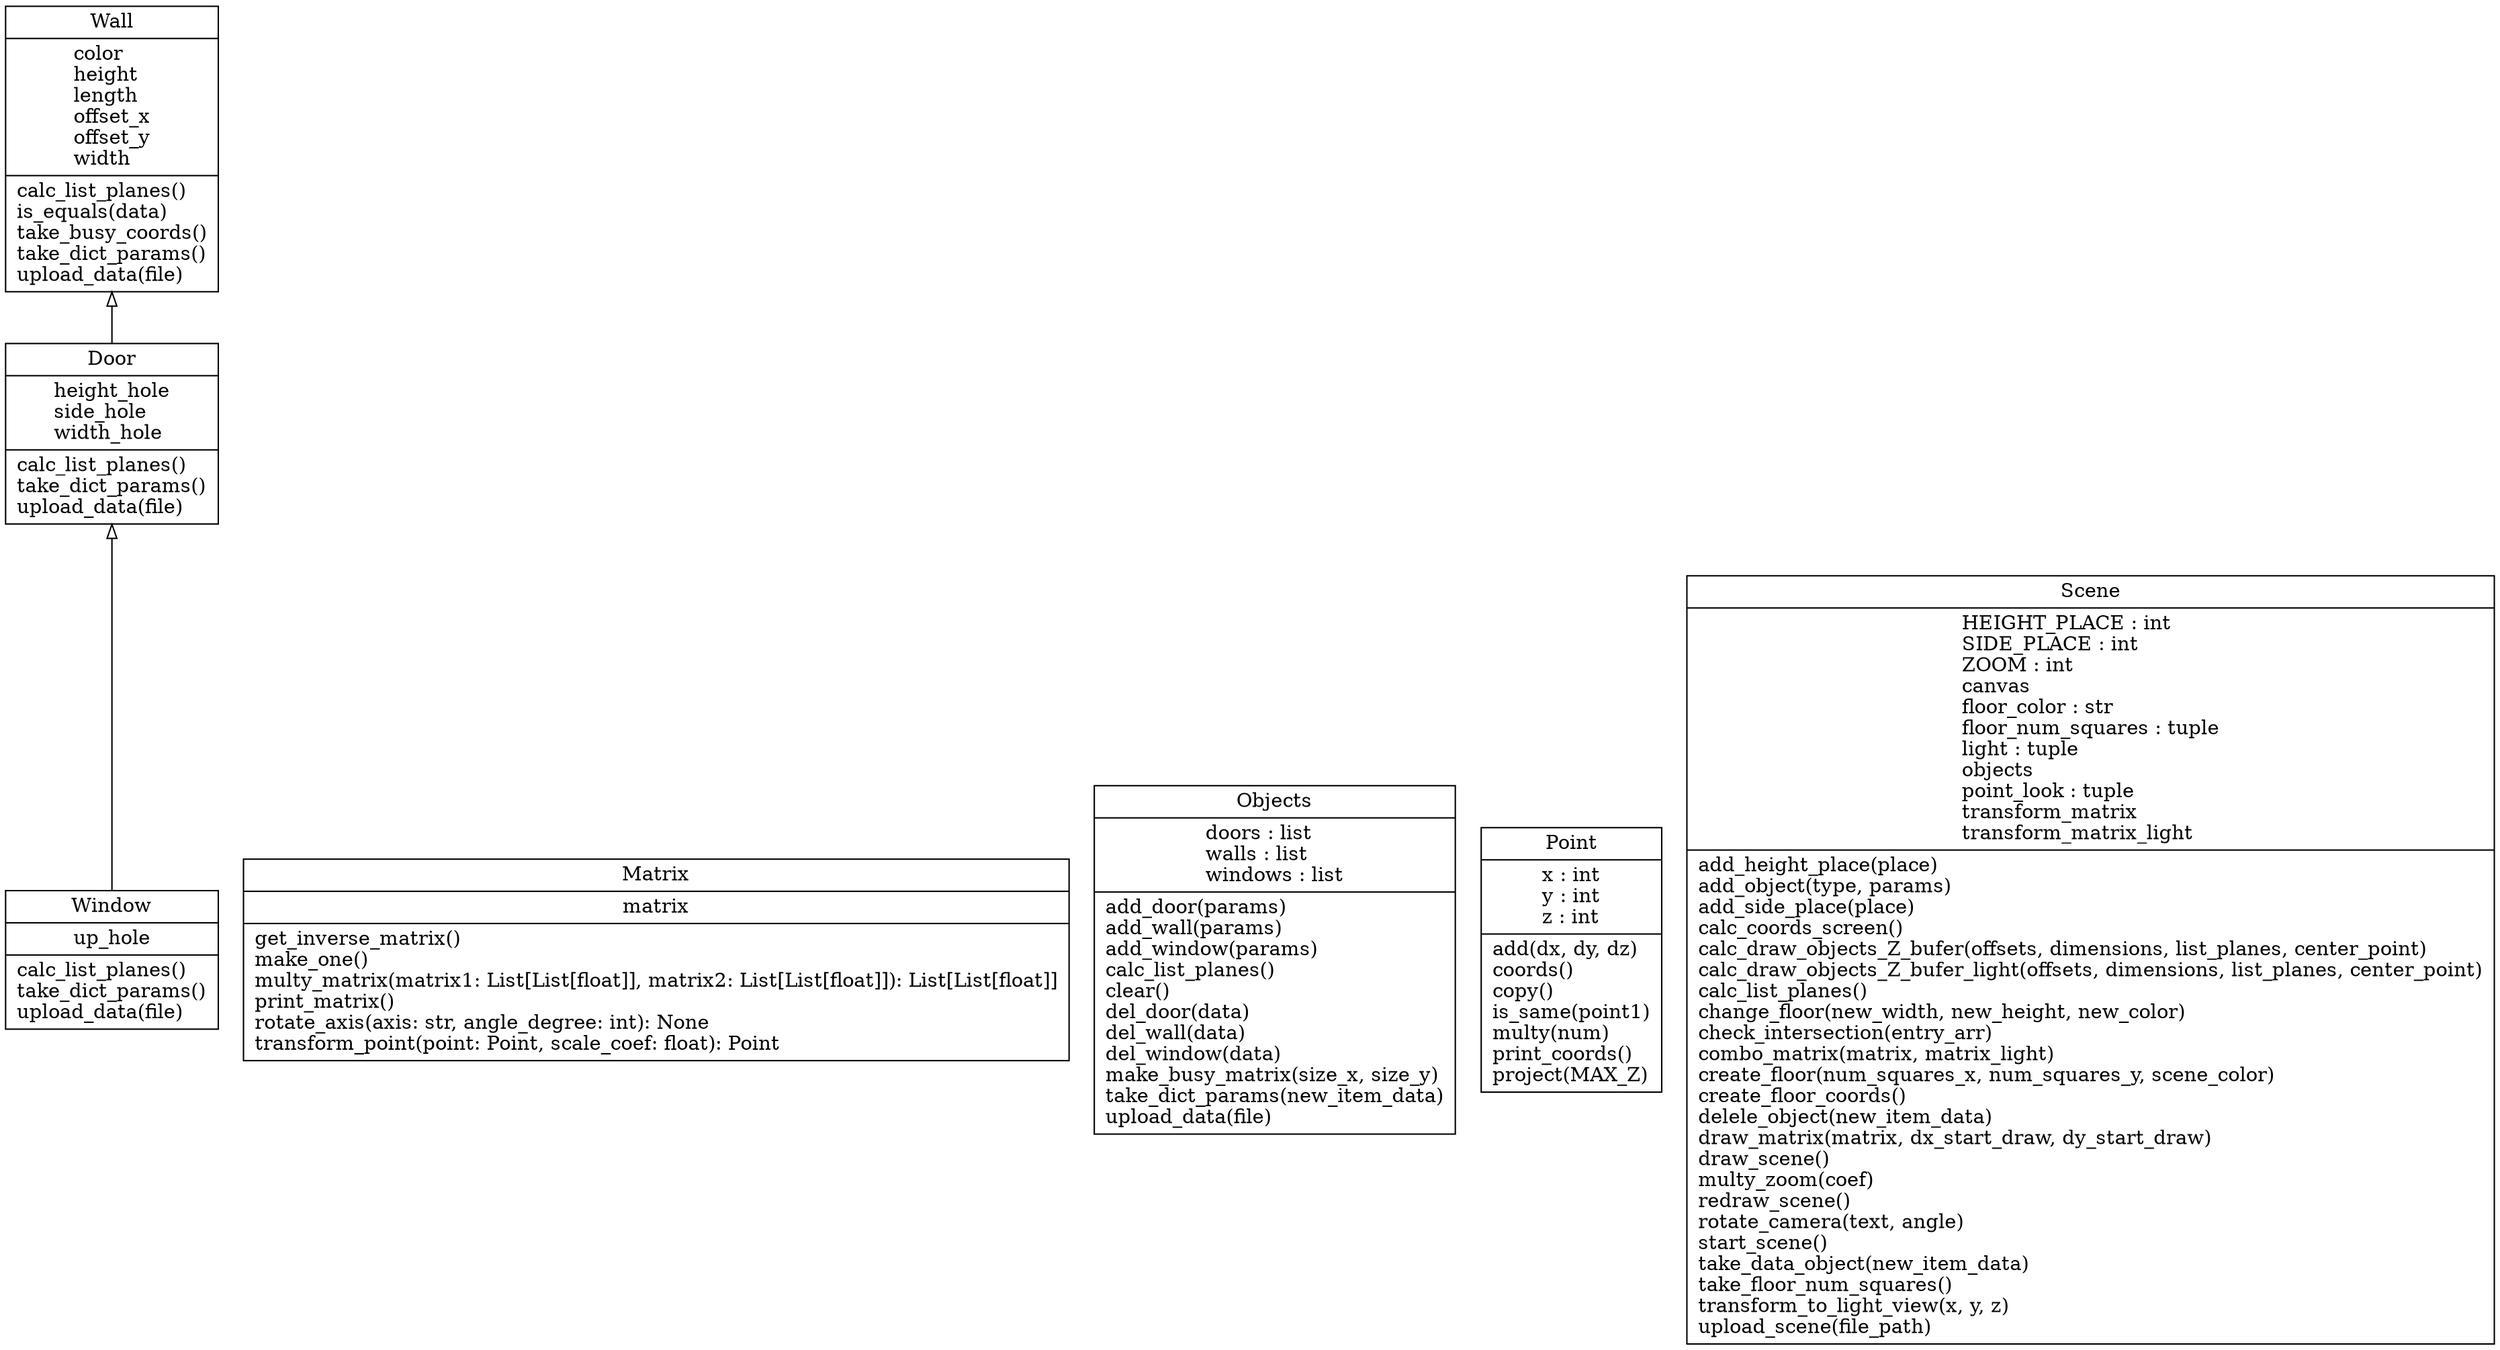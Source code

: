 digraph "classes_kyrsach" {
rankdir=BT
charset="utf-8"
"KYRSACH_CG_5_sem_BMSTU.Objects.Door" [color="black", fontcolor="black", label=<{Door|height_hole<br ALIGN="LEFT"/>side_hole<br ALIGN="LEFT"/>width_hole<br ALIGN="LEFT"/>|calc_list_planes()<br ALIGN="LEFT"/>take_dict_params()<br ALIGN="LEFT"/>upload_data(file)<br ALIGN="LEFT"/>}>, shape="record", style="solid"];
"KYRSACH_CG_5_sem_BMSTU.Matrix.Matrix" [color="black", fontcolor="black", label=<{Matrix|matrix<br ALIGN="LEFT"/>|get_inverse_matrix()<br ALIGN="LEFT"/>make_one()<br ALIGN="LEFT"/>multy_matrix(matrix1: List[List[float]], matrix2: List[List[float]]): List[List[float]]<br ALIGN="LEFT"/>print_matrix()<br ALIGN="LEFT"/>rotate_axis(axis: str, angle_degree: int): None<br ALIGN="LEFT"/>transform_point(point: Point, scale_coef: float): Point<br ALIGN="LEFT"/>}>, shape="record", style="solid"];
"KYRSACH_CG_5_sem_BMSTU.Objects.Objects" [color="black", fontcolor="black", label=<{Objects|doors : list<br ALIGN="LEFT"/>walls : list<br ALIGN="LEFT"/>windows : list<br ALIGN="LEFT"/>|add_door(params)<br ALIGN="LEFT"/>add_wall(params)<br ALIGN="LEFT"/>add_window(params)<br ALIGN="LEFT"/>calc_list_planes()<br ALIGN="LEFT"/>clear()<br ALIGN="LEFT"/>del_door(data)<br ALIGN="LEFT"/>del_wall(data)<br ALIGN="LEFT"/>del_window(data)<br ALIGN="LEFT"/>make_busy_matrix(size_x, size_y)<br ALIGN="LEFT"/>take_dict_params(new_item_data)<br ALIGN="LEFT"/>upload_data(file)<br ALIGN="LEFT"/>}>, shape="record", style="solid"];
"KYRSACH_CG_5_sem_BMSTU.Point.Point" [color="black", fontcolor="black", label=<{Point|x : int<br ALIGN="LEFT"/>y : int<br ALIGN="LEFT"/>z : int<br ALIGN="LEFT"/>|add(dx, dy, dz)<br ALIGN="LEFT"/>coords()<br ALIGN="LEFT"/>copy()<br ALIGN="LEFT"/>is_same(point1)<br ALIGN="LEFT"/>multy(num)<br ALIGN="LEFT"/>print_coords()<br ALIGN="LEFT"/>project(MAX_Z)<br ALIGN="LEFT"/>}>, shape="record", style="solid"];
"KYRSACH_CG_5_sem_BMSTU.Scene.Scene" [color="black", fontcolor="black", label=<{Scene|HEIGHT_PLACE : int<br ALIGN="LEFT"/>SIDE_PLACE : int<br ALIGN="LEFT"/>ZOOM : int<br ALIGN="LEFT"/>canvas<br ALIGN="LEFT"/>floor_color : str<br ALIGN="LEFT"/>floor_num_squares : tuple<br ALIGN="LEFT"/>light : tuple<br ALIGN="LEFT"/>objects<br ALIGN="LEFT"/>point_look : tuple<br ALIGN="LEFT"/>transform_matrix<br ALIGN="LEFT"/>transform_matrix_light<br ALIGN="LEFT"/>|add_height_place(place)<br ALIGN="LEFT"/>add_object(type, params)<br ALIGN="LEFT"/>add_side_place(place)<br ALIGN="LEFT"/>calc_coords_screen()<br ALIGN="LEFT"/>calc_draw_objects_Z_bufer(offsets, dimensions, list_planes, center_point)<br ALIGN="LEFT"/>calc_draw_objects_Z_bufer_light(offsets, dimensions, list_planes, center_point)<br ALIGN="LEFT"/>calc_list_planes()<br ALIGN="LEFT"/>change_floor(new_width, new_height, new_color)<br ALIGN="LEFT"/>check_intersection(entry_arr)<br ALIGN="LEFT"/>combo_matrix(matrix, matrix_light)<br ALIGN="LEFT"/>create_floor(num_squares_x, num_squares_y, scene_color)<br ALIGN="LEFT"/>create_floor_coords()<br ALIGN="LEFT"/>delele_object(new_item_data)<br ALIGN="LEFT"/>draw_matrix(matrix, dx_start_draw, dy_start_draw)<br ALIGN="LEFT"/>draw_scene()<br ALIGN="LEFT"/>multy_zoom(coef)<br ALIGN="LEFT"/>redraw_scene()<br ALIGN="LEFT"/>rotate_camera(text, angle)<br ALIGN="LEFT"/>start_scene()<br ALIGN="LEFT"/>take_data_object(new_item_data)<br ALIGN="LEFT"/>take_floor_num_squares()<br ALIGN="LEFT"/>transform_to_light_view(x, y, z)<br ALIGN="LEFT"/>upload_scene(file_path)<br ALIGN="LEFT"/>}>, shape="record", style="solid"];
"KYRSACH_CG_5_sem_BMSTU.Objects.Wall" [color="black", fontcolor="black", label=<{Wall|color<br ALIGN="LEFT"/>height<br ALIGN="LEFT"/>length<br ALIGN="LEFT"/>offset_x<br ALIGN="LEFT"/>offset_y<br ALIGN="LEFT"/>width<br ALIGN="LEFT"/>|calc_list_planes()<br ALIGN="LEFT"/>is_equals(data)<br ALIGN="LEFT"/>take_busy_coords()<br ALIGN="LEFT"/>take_dict_params()<br ALIGN="LEFT"/>upload_data(file)<br ALIGN="LEFT"/>}>, shape="record", style="solid"];
"KYRSACH_CG_5_sem_BMSTU.Objects.Window" [color="black", fontcolor="black", label=<{Window|up_hole<br ALIGN="LEFT"/>|calc_list_planes()<br ALIGN="LEFT"/>take_dict_params()<br ALIGN="LEFT"/>upload_data(file)<br ALIGN="LEFT"/>}>, shape="record", style="solid"];
"KYRSACH_CG_5_sem_BMSTU.Objects.Door" -> "KYRSACH_CG_5_sem_BMSTU.Objects.Wall" [arrowhead="empty", arrowtail="none"];
"KYRSACH_CG_5_sem_BMSTU.Objects.Window" -> "KYRSACH_CG_5_sem_BMSTU.Objects.Door" [arrowhead="empty", arrowtail="none"];
}
